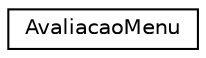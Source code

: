 digraph "Graphical Class Hierarchy"
{
 // LATEX_PDF_SIZE
  edge [fontname="Helvetica",fontsize="10",labelfontname="Helvetica",labelfontsize="10"];
  node [fontname="Helvetica",fontsize="10",shape=record];
  rankdir="LR";
  Node0 [label="AvaliacaoMenu",height=0.2,width=0.4,color="black", fillcolor="white", style="filled",URL="$classAvaliacaoMenu.html",tooltip="É uma subclasse do Menu."];
}
